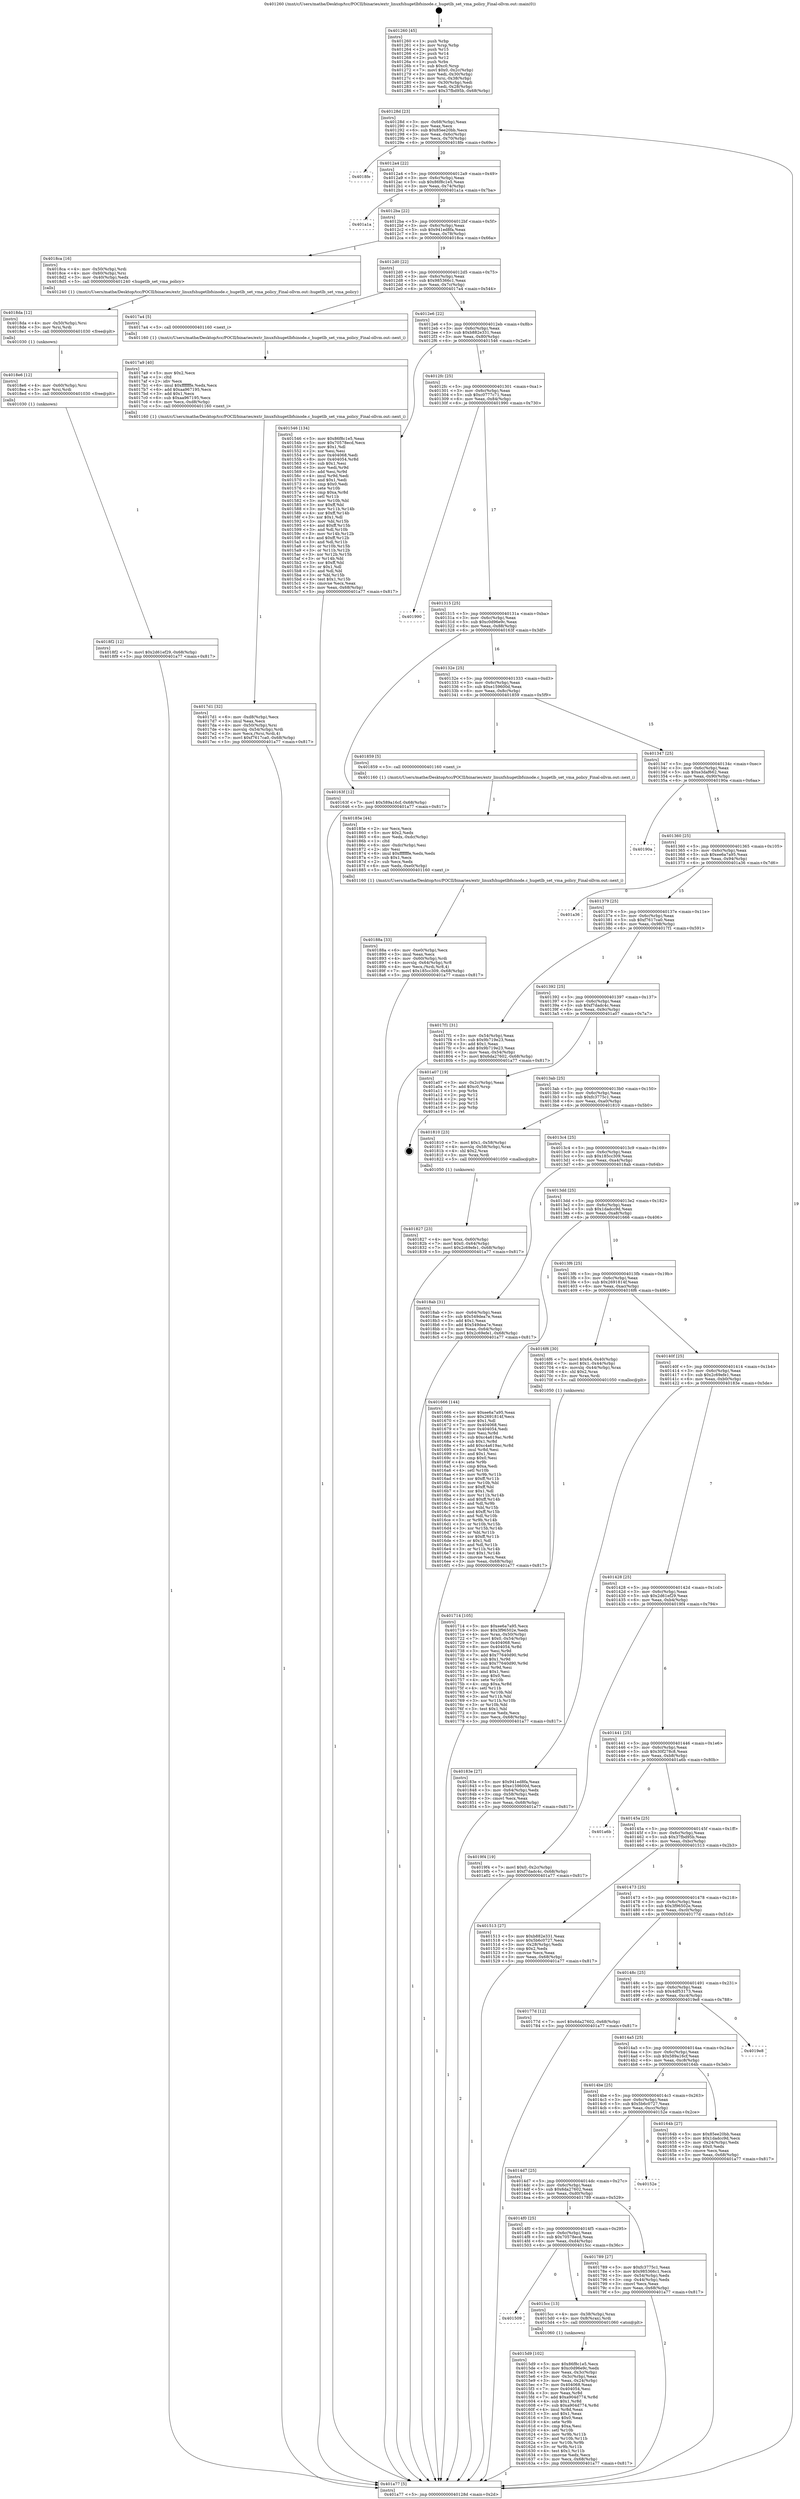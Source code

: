 digraph "0x401260" {
  label = "0x401260 (/mnt/c/Users/mathe/Desktop/tcc/POCII/binaries/extr_linuxfshugetlbfsinode.c_hugetlb_set_vma_policy_Final-ollvm.out::main(0))"
  labelloc = "t"
  node[shape=record]

  Entry [label="",width=0.3,height=0.3,shape=circle,fillcolor=black,style=filled]
  "0x40128d" [label="{
     0x40128d [23]\l
     | [instrs]\l
     &nbsp;&nbsp;0x40128d \<+3\>: mov -0x68(%rbp),%eax\l
     &nbsp;&nbsp;0x401290 \<+2\>: mov %eax,%ecx\l
     &nbsp;&nbsp;0x401292 \<+6\>: sub $0x85ee20bb,%ecx\l
     &nbsp;&nbsp;0x401298 \<+3\>: mov %eax,-0x6c(%rbp)\l
     &nbsp;&nbsp;0x40129b \<+3\>: mov %ecx,-0x70(%rbp)\l
     &nbsp;&nbsp;0x40129e \<+6\>: je 00000000004018fe \<main+0x69e\>\l
  }"]
  "0x4018fe" [label="{
     0x4018fe\l
  }", style=dashed]
  "0x4012a4" [label="{
     0x4012a4 [22]\l
     | [instrs]\l
     &nbsp;&nbsp;0x4012a4 \<+5\>: jmp 00000000004012a9 \<main+0x49\>\l
     &nbsp;&nbsp;0x4012a9 \<+3\>: mov -0x6c(%rbp),%eax\l
     &nbsp;&nbsp;0x4012ac \<+5\>: sub $0x86f8c1e5,%eax\l
     &nbsp;&nbsp;0x4012b1 \<+3\>: mov %eax,-0x74(%rbp)\l
     &nbsp;&nbsp;0x4012b4 \<+6\>: je 0000000000401a1a \<main+0x7ba\>\l
  }"]
  Exit [label="",width=0.3,height=0.3,shape=circle,fillcolor=black,style=filled,peripheries=2]
  "0x401a1a" [label="{
     0x401a1a\l
  }", style=dashed]
  "0x4012ba" [label="{
     0x4012ba [22]\l
     | [instrs]\l
     &nbsp;&nbsp;0x4012ba \<+5\>: jmp 00000000004012bf \<main+0x5f\>\l
     &nbsp;&nbsp;0x4012bf \<+3\>: mov -0x6c(%rbp),%eax\l
     &nbsp;&nbsp;0x4012c2 \<+5\>: sub $0x941ed8fa,%eax\l
     &nbsp;&nbsp;0x4012c7 \<+3\>: mov %eax,-0x78(%rbp)\l
     &nbsp;&nbsp;0x4012ca \<+6\>: je 00000000004018ca \<main+0x66a\>\l
  }"]
  "0x4018f2" [label="{
     0x4018f2 [12]\l
     | [instrs]\l
     &nbsp;&nbsp;0x4018f2 \<+7\>: movl $0x2d61ef29,-0x68(%rbp)\l
     &nbsp;&nbsp;0x4018f9 \<+5\>: jmp 0000000000401a77 \<main+0x817\>\l
  }"]
  "0x4018ca" [label="{
     0x4018ca [16]\l
     | [instrs]\l
     &nbsp;&nbsp;0x4018ca \<+4\>: mov -0x50(%rbp),%rdi\l
     &nbsp;&nbsp;0x4018ce \<+4\>: mov -0x60(%rbp),%rsi\l
     &nbsp;&nbsp;0x4018d2 \<+3\>: mov -0x40(%rbp),%edx\l
     &nbsp;&nbsp;0x4018d5 \<+5\>: call 0000000000401240 \<hugetlb_set_vma_policy\>\l
     | [calls]\l
     &nbsp;&nbsp;0x401240 \{1\} (/mnt/c/Users/mathe/Desktop/tcc/POCII/binaries/extr_linuxfshugetlbfsinode.c_hugetlb_set_vma_policy_Final-ollvm.out::hugetlb_set_vma_policy)\l
  }"]
  "0x4012d0" [label="{
     0x4012d0 [22]\l
     | [instrs]\l
     &nbsp;&nbsp;0x4012d0 \<+5\>: jmp 00000000004012d5 \<main+0x75\>\l
     &nbsp;&nbsp;0x4012d5 \<+3\>: mov -0x6c(%rbp),%eax\l
     &nbsp;&nbsp;0x4012d8 \<+5\>: sub $0x985366c1,%eax\l
     &nbsp;&nbsp;0x4012dd \<+3\>: mov %eax,-0x7c(%rbp)\l
     &nbsp;&nbsp;0x4012e0 \<+6\>: je 00000000004017a4 \<main+0x544\>\l
  }"]
  "0x4018e6" [label="{
     0x4018e6 [12]\l
     | [instrs]\l
     &nbsp;&nbsp;0x4018e6 \<+4\>: mov -0x60(%rbp),%rsi\l
     &nbsp;&nbsp;0x4018ea \<+3\>: mov %rsi,%rdi\l
     &nbsp;&nbsp;0x4018ed \<+5\>: call 0000000000401030 \<free@plt\>\l
     | [calls]\l
     &nbsp;&nbsp;0x401030 \{1\} (unknown)\l
  }"]
  "0x4017a4" [label="{
     0x4017a4 [5]\l
     | [instrs]\l
     &nbsp;&nbsp;0x4017a4 \<+5\>: call 0000000000401160 \<next_i\>\l
     | [calls]\l
     &nbsp;&nbsp;0x401160 \{1\} (/mnt/c/Users/mathe/Desktop/tcc/POCII/binaries/extr_linuxfshugetlbfsinode.c_hugetlb_set_vma_policy_Final-ollvm.out::next_i)\l
  }"]
  "0x4012e6" [label="{
     0x4012e6 [22]\l
     | [instrs]\l
     &nbsp;&nbsp;0x4012e6 \<+5\>: jmp 00000000004012eb \<main+0x8b\>\l
     &nbsp;&nbsp;0x4012eb \<+3\>: mov -0x6c(%rbp),%eax\l
     &nbsp;&nbsp;0x4012ee \<+5\>: sub $0xb882e331,%eax\l
     &nbsp;&nbsp;0x4012f3 \<+3\>: mov %eax,-0x80(%rbp)\l
     &nbsp;&nbsp;0x4012f6 \<+6\>: je 0000000000401546 \<main+0x2e6\>\l
  }"]
  "0x4018da" [label="{
     0x4018da [12]\l
     | [instrs]\l
     &nbsp;&nbsp;0x4018da \<+4\>: mov -0x50(%rbp),%rsi\l
     &nbsp;&nbsp;0x4018de \<+3\>: mov %rsi,%rdi\l
     &nbsp;&nbsp;0x4018e1 \<+5\>: call 0000000000401030 \<free@plt\>\l
     | [calls]\l
     &nbsp;&nbsp;0x401030 \{1\} (unknown)\l
  }"]
  "0x401546" [label="{
     0x401546 [134]\l
     | [instrs]\l
     &nbsp;&nbsp;0x401546 \<+5\>: mov $0x86f8c1e5,%eax\l
     &nbsp;&nbsp;0x40154b \<+5\>: mov $0x70578ecd,%ecx\l
     &nbsp;&nbsp;0x401550 \<+2\>: mov $0x1,%dl\l
     &nbsp;&nbsp;0x401552 \<+2\>: xor %esi,%esi\l
     &nbsp;&nbsp;0x401554 \<+7\>: mov 0x404068,%edi\l
     &nbsp;&nbsp;0x40155b \<+8\>: mov 0x404054,%r8d\l
     &nbsp;&nbsp;0x401563 \<+3\>: sub $0x1,%esi\l
     &nbsp;&nbsp;0x401566 \<+3\>: mov %edi,%r9d\l
     &nbsp;&nbsp;0x401569 \<+3\>: add %esi,%r9d\l
     &nbsp;&nbsp;0x40156c \<+4\>: imul %r9d,%edi\l
     &nbsp;&nbsp;0x401570 \<+3\>: and $0x1,%edi\l
     &nbsp;&nbsp;0x401573 \<+3\>: cmp $0x0,%edi\l
     &nbsp;&nbsp;0x401576 \<+4\>: sete %r10b\l
     &nbsp;&nbsp;0x40157a \<+4\>: cmp $0xa,%r8d\l
     &nbsp;&nbsp;0x40157e \<+4\>: setl %r11b\l
     &nbsp;&nbsp;0x401582 \<+3\>: mov %r10b,%bl\l
     &nbsp;&nbsp;0x401585 \<+3\>: xor $0xff,%bl\l
     &nbsp;&nbsp;0x401588 \<+3\>: mov %r11b,%r14b\l
     &nbsp;&nbsp;0x40158b \<+4\>: xor $0xff,%r14b\l
     &nbsp;&nbsp;0x40158f \<+3\>: xor $0x1,%dl\l
     &nbsp;&nbsp;0x401592 \<+3\>: mov %bl,%r15b\l
     &nbsp;&nbsp;0x401595 \<+4\>: and $0xff,%r15b\l
     &nbsp;&nbsp;0x401599 \<+3\>: and %dl,%r10b\l
     &nbsp;&nbsp;0x40159c \<+3\>: mov %r14b,%r12b\l
     &nbsp;&nbsp;0x40159f \<+4\>: and $0xff,%r12b\l
     &nbsp;&nbsp;0x4015a3 \<+3\>: and %dl,%r11b\l
     &nbsp;&nbsp;0x4015a6 \<+3\>: or %r10b,%r15b\l
     &nbsp;&nbsp;0x4015a9 \<+3\>: or %r11b,%r12b\l
     &nbsp;&nbsp;0x4015ac \<+3\>: xor %r12b,%r15b\l
     &nbsp;&nbsp;0x4015af \<+3\>: or %r14b,%bl\l
     &nbsp;&nbsp;0x4015b2 \<+3\>: xor $0xff,%bl\l
     &nbsp;&nbsp;0x4015b5 \<+3\>: or $0x1,%dl\l
     &nbsp;&nbsp;0x4015b8 \<+2\>: and %dl,%bl\l
     &nbsp;&nbsp;0x4015ba \<+3\>: or %bl,%r15b\l
     &nbsp;&nbsp;0x4015bd \<+4\>: test $0x1,%r15b\l
     &nbsp;&nbsp;0x4015c1 \<+3\>: cmovne %ecx,%eax\l
     &nbsp;&nbsp;0x4015c4 \<+3\>: mov %eax,-0x68(%rbp)\l
     &nbsp;&nbsp;0x4015c7 \<+5\>: jmp 0000000000401a77 \<main+0x817\>\l
  }"]
  "0x4012fc" [label="{
     0x4012fc [25]\l
     | [instrs]\l
     &nbsp;&nbsp;0x4012fc \<+5\>: jmp 0000000000401301 \<main+0xa1\>\l
     &nbsp;&nbsp;0x401301 \<+3\>: mov -0x6c(%rbp),%eax\l
     &nbsp;&nbsp;0x401304 \<+5\>: sub $0xc0777c71,%eax\l
     &nbsp;&nbsp;0x401309 \<+6\>: mov %eax,-0x84(%rbp)\l
     &nbsp;&nbsp;0x40130f \<+6\>: je 0000000000401990 \<main+0x730\>\l
  }"]
  "0x40188a" [label="{
     0x40188a [33]\l
     | [instrs]\l
     &nbsp;&nbsp;0x40188a \<+6\>: mov -0xe0(%rbp),%ecx\l
     &nbsp;&nbsp;0x401890 \<+3\>: imul %eax,%ecx\l
     &nbsp;&nbsp;0x401893 \<+4\>: mov -0x60(%rbp),%rdi\l
     &nbsp;&nbsp;0x401897 \<+4\>: movslq -0x64(%rbp),%r8\l
     &nbsp;&nbsp;0x40189b \<+4\>: mov %ecx,(%rdi,%r8,4)\l
     &nbsp;&nbsp;0x40189f \<+7\>: movl $0x185cc309,-0x68(%rbp)\l
     &nbsp;&nbsp;0x4018a6 \<+5\>: jmp 0000000000401a77 \<main+0x817\>\l
  }"]
  "0x401990" [label="{
     0x401990\l
  }", style=dashed]
  "0x401315" [label="{
     0x401315 [25]\l
     | [instrs]\l
     &nbsp;&nbsp;0x401315 \<+5\>: jmp 000000000040131a \<main+0xba\>\l
     &nbsp;&nbsp;0x40131a \<+3\>: mov -0x6c(%rbp),%eax\l
     &nbsp;&nbsp;0x40131d \<+5\>: sub $0xc0d96e9c,%eax\l
     &nbsp;&nbsp;0x401322 \<+6\>: mov %eax,-0x88(%rbp)\l
     &nbsp;&nbsp;0x401328 \<+6\>: je 000000000040163f \<main+0x3df\>\l
  }"]
  "0x40185e" [label="{
     0x40185e [44]\l
     | [instrs]\l
     &nbsp;&nbsp;0x40185e \<+2\>: xor %ecx,%ecx\l
     &nbsp;&nbsp;0x401860 \<+5\>: mov $0x2,%edx\l
     &nbsp;&nbsp;0x401865 \<+6\>: mov %edx,-0xdc(%rbp)\l
     &nbsp;&nbsp;0x40186b \<+1\>: cltd\l
     &nbsp;&nbsp;0x40186c \<+6\>: mov -0xdc(%rbp),%esi\l
     &nbsp;&nbsp;0x401872 \<+2\>: idiv %esi\l
     &nbsp;&nbsp;0x401874 \<+6\>: imul $0xfffffffe,%edx,%edx\l
     &nbsp;&nbsp;0x40187a \<+3\>: sub $0x1,%ecx\l
     &nbsp;&nbsp;0x40187d \<+2\>: sub %ecx,%edx\l
     &nbsp;&nbsp;0x40187f \<+6\>: mov %edx,-0xe0(%rbp)\l
     &nbsp;&nbsp;0x401885 \<+5\>: call 0000000000401160 \<next_i\>\l
     | [calls]\l
     &nbsp;&nbsp;0x401160 \{1\} (/mnt/c/Users/mathe/Desktop/tcc/POCII/binaries/extr_linuxfshugetlbfsinode.c_hugetlb_set_vma_policy_Final-ollvm.out::next_i)\l
  }"]
  "0x40163f" [label="{
     0x40163f [12]\l
     | [instrs]\l
     &nbsp;&nbsp;0x40163f \<+7\>: movl $0x589a16cf,-0x68(%rbp)\l
     &nbsp;&nbsp;0x401646 \<+5\>: jmp 0000000000401a77 \<main+0x817\>\l
  }"]
  "0x40132e" [label="{
     0x40132e [25]\l
     | [instrs]\l
     &nbsp;&nbsp;0x40132e \<+5\>: jmp 0000000000401333 \<main+0xd3\>\l
     &nbsp;&nbsp;0x401333 \<+3\>: mov -0x6c(%rbp),%eax\l
     &nbsp;&nbsp;0x401336 \<+5\>: sub $0xe159600d,%eax\l
     &nbsp;&nbsp;0x40133b \<+6\>: mov %eax,-0x8c(%rbp)\l
     &nbsp;&nbsp;0x401341 \<+6\>: je 0000000000401859 \<main+0x5f9\>\l
  }"]
  "0x401827" [label="{
     0x401827 [23]\l
     | [instrs]\l
     &nbsp;&nbsp;0x401827 \<+4\>: mov %rax,-0x60(%rbp)\l
     &nbsp;&nbsp;0x40182b \<+7\>: movl $0x0,-0x64(%rbp)\l
     &nbsp;&nbsp;0x401832 \<+7\>: movl $0x2c69efe1,-0x68(%rbp)\l
     &nbsp;&nbsp;0x401839 \<+5\>: jmp 0000000000401a77 \<main+0x817\>\l
  }"]
  "0x401859" [label="{
     0x401859 [5]\l
     | [instrs]\l
     &nbsp;&nbsp;0x401859 \<+5\>: call 0000000000401160 \<next_i\>\l
     | [calls]\l
     &nbsp;&nbsp;0x401160 \{1\} (/mnt/c/Users/mathe/Desktop/tcc/POCII/binaries/extr_linuxfshugetlbfsinode.c_hugetlb_set_vma_policy_Final-ollvm.out::next_i)\l
  }"]
  "0x401347" [label="{
     0x401347 [25]\l
     | [instrs]\l
     &nbsp;&nbsp;0x401347 \<+5\>: jmp 000000000040134c \<main+0xec\>\l
     &nbsp;&nbsp;0x40134c \<+3\>: mov -0x6c(%rbp),%eax\l
     &nbsp;&nbsp;0x40134f \<+5\>: sub $0xe3daf662,%eax\l
     &nbsp;&nbsp;0x401354 \<+6\>: mov %eax,-0x90(%rbp)\l
     &nbsp;&nbsp;0x40135a \<+6\>: je 000000000040190a \<main+0x6aa\>\l
  }"]
  "0x4017d1" [label="{
     0x4017d1 [32]\l
     | [instrs]\l
     &nbsp;&nbsp;0x4017d1 \<+6\>: mov -0xd8(%rbp),%ecx\l
     &nbsp;&nbsp;0x4017d7 \<+3\>: imul %eax,%ecx\l
     &nbsp;&nbsp;0x4017da \<+4\>: mov -0x50(%rbp),%rsi\l
     &nbsp;&nbsp;0x4017de \<+4\>: movslq -0x54(%rbp),%rdi\l
     &nbsp;&nbsp;0x4017e2 \<+3\>: mov %ecx,(%rsi,%rdi,4)\l
     &nbsp;&nbsp;0x4017e5 \<+7\>: movl $0xf7617ca0,-0x68(%rbp)\l
     &nbsp;&nbsp;0x4017ec \<+5\>: jmp 0000000000401a77 \<main+0x817\>\l
  }"]
  "0x40190a" [label="{
     0x40190a\l
  }", style=dashed]
  "0x401360" [label="{
     0x401360 [25]\l
     | [instrs]\l
     &nbsp;&nbsp;0x401360 \<+5\>: jmp 0000000000401365 \<main+0x105\>\l
     &nbsp;&nbsp;0x401365 \<+3\>: mov -0x6c(%rbp),%eax\l
     &nbsp;&nbsp;0x401368 \<+5\>: sub $0xee6a7a95,%eax\l
     &nbsp;&nbsp;0x40136d \<+6\>: mov %eax,-0x94(%rbp)\l
     &nbsp;&nbsp;0x401373 \<+6\>: je 0000000000401a36 \<main+0x7d6\>\l
  }"]
  "0x4017a9" [label="{
     0x4017a9 [40]\l
     | [instrs]\l
     &nbsp;&nbsp;0x4017a9 \<+5\>: mov $0x2,%ecx\l
     &nbsp;&nbsp;0x4017ae \<+1\>: cltd\l
     &nbsp;&nbsp;0x4017af \<+2\>: idiv %ecx\l
     &nbsp;&nbsp;0x4017b1 \<+6\>: imul $0xfffffffe,%edx,%ecx\l
     &nbsp;&nbsp;0x4017b7 \<+6\>: add $0xaa967195,%ecx\l
     &nbsp;&nbsp;0x4017bd \<+3\>: add $0x1,%ecx\l
     &nbsp;&nbsp;0x4017c0 \<+6\>: sub $0xaa967195,%ecx\l
     &nbsp;&nbsp;0x4017c6 \<+6\>: mov %ecx,-0xd8(%rbp)\l
     &nbsp;&nbsp;0x4017cc \<+5\>: call 0000000000401160 \<next_i\>\l
     | [calls]\l
     &nbsp;&nbsp;0x401160 \{1\} (/mnt/c/Users/mathe/Desktop/tcc/POCII/binaries/extr_linuxfshugetlbfsinode.c_hugetlb_set_vma_policy_Final-ollvm.out::next_i)\l
  }"]
  "0x401a36" [label="{
     0x401a36\l
  }", style=dashed]
  "0x401379" [label="{
     0x401379 [25]\l
     | [instrs]\l
     &nbsp;&nbsp;0x401379 \<+5\>: jmp 000000000040137e \<main+0x11e\>\l
     &nbsp;&nbsp;0x40137e \<+3\>: mov -0x6c(%rbp),%eax\l
     &nbsp;&nbsp;0x401381 \<+5\>: sub $0xf7617ca0,%eax\l
     &nbsp;&nbsp;0x401386 \<+6\>: mov %eax,-0x98(%rbp)\l
     &nbsp;&nbsp;0x40138c \<+6\>: je 00000000004017f1 \<main+0x591\>\l
  }"]
  "0x401714" [label="{
     0x401714 [105]\l
     | [instrs]\l
     &nbsp;&nbsp;0x401714 \<+5\>: mov $0xee6a7a95,%ecx\l
     &nbsp;&nbsp;0x401719 \<+5\>: mov $0x3f96502e,%edx\l
     &nbsp;&nbsp;0x40171e \<+4\>: mov %rax,-0x50(%rbp)\l
     &nbsp;&nbsp;0x401722 \<+7\>: movl $0x0,-0x54(%rbp)\l
     &nbsp;&nbsp;0x401729 \<+7\>: mov 0x404068,%esi\l
     &nbsp;&nbsp;0x401730 \<+8\>: mov 0x404054,%r8d\l
     &nbsp;&nbsp;0x401738 \<+3\>: mov %esi,%r9d\l
     &nbsp;&nbsp;0x40173b \<+7\>: add $0x77640d90,%r9d\l
     &nbsp;&nbsp;0x401742 \<+4\>: sub $0x1,%r9d\l
     &nbsp;&nbsp;0x401746 \<+7\>: sub $0x77640d90,%r9d\l
     &nbsp;&nbsp;0x40174d \<+4\>: imul %r9d,%esi\l
     &nbsp;&nbsp;0x401751 \<+3\>: and $0x1,%esi\l
     &nbsp;&nbsp;0x401754 \<+3\>: cmp $0x0,%esi\l
     &nbsp;&nbsp;0x401757 \<+4\>: sete %r10b\l
     &nbsp;&nbsp;0x40175b \<+4\>: cmp $0xa,%r8d\l
     &nbsp;&nbsp;0x40175f \<+4\>: setl %r11b\l
     &nbsp;&nbsp;0x401763 \<+3\>: mov %r10b,%bl\l
     &nbsp;&nbsp;0x401766 \<+3\>: and %r11b,%bl\l
     &nbsp;&nbsp;0x401769 \<+3\>: xor %r11b,%r10b\l
     &nbsp;&nbsp;0x40176c \<+3\>: or %r10b,%bl\l
     &nbsp;&nbsp;0x40176f \<+3\>: test $0x1,%bl\l
     &nbsp;&nbsp;0x401772 \<+3\>: cmovne %edx,%ecx\l
     &nbsp;&nbsp;0x401775 \<+3\>: mov %ecx,-0x68(%rbp)\l
     &nbsp;&nbsp;0x401778 \<+5\>: jmp 0000000000401a77 \<main+0x817\>\l
  }"]
  "0x4017f1" [label="{
     0x4017f1 [31]\l
     | [instrs]\l
     &nbsp;&nbsp;0x4017f1 \<+3\>: mov -0x54(%rbp),%eax\l
     &nbsp;&nbsp;0x4017f4 \<+5\>: sub $0x9b719e23,%eax\l
     &nbsp;&nbsp;0x4017f9 \<+3\>: add $0x1,%eax\l
     &nbsp;&nbsp;0x4017fc \<+5\>: add $0x9b719e23,%eax\l
     &nbsp;&nbsp;0x401801 \<+3\>: mov %eax,-0x54(%rbp)\l
     &nbsp;&nbsp;0x401804 \<+7\>: movl $0x6da27602,-0x68(%rbp)\l
     &nbsp;&nbsp;0x40180b \<+5\>: jmp 0000000000401a77 \<main+0x817\>\l
  }"]
  "0x401392" [label="{
     0x401392 [25]\l
     | [instrs]\l
     &nbsp;&nbsp;0x401392 \<+5\>: jmp 0000000000401397 \<main+0x137\>\l
     &nbsp;&nbsp;0x401397 \<+3\>: mov -0x6c(%rbp),%eax\l
     &nbsp;&nbsp;0x40139a \<+5\>: sub $0xf7dadc4c,%eax\l
     &nbsp;&nbsp;0x40139f \<+6\>: mov %eax,-0x9c(%rbp)\l
     &nbsp;&nbsp;0x4013a5 \<+6\>: je 0000000000401a07 \<main+0x7a7\>\l
  }"]
  "0x4015d9" [label="{
     0x4015d9 [102]\l
     | [instrs]\l
     &nbsp;&nbsp;0x4015d9 \<+5\>: mov $0x86f8c1e5,%ecx\l
     &nbsp;&nbsp;0x4015de \<+5\>: mov $0xc0d96e9c,%edx\l
     &nbsp;&nbsp;0x4015e3 \<+3\>: mov %eax,-0x3c(%rbp)\l
     &nbsp;&nbsp;0x4015e6 \<+3\>: mov -0x3c(%rbp),%eax\l
     &nbsp;&nbsp;0x4015e9 \<+3\>: mov %eax,-0x24(%rbp)\l
     &nbsp;&nbsp;0x4015ec \<+7\>: mov 0x404068,%eax\l
     &nbsp;&nbsp;0x4015f3 \<+7\>: mov 0x404054,%esi\l
     &nbsp;&nbsp;0x4015fa \<+3\>: mov %eax,%r8d\l
     &nbsp;&nbsp;0x4015fd \<+7\>: add $0xa904d774,%r8d\l
     &nbsp;&nbsp;0x401604 \<+4\>: sub $0x1,%r8d\l
     &nbsp;&nbsp;0x401608 \<+7\>: sub $0xa904d774,%r8d\l
     &nbsp;&nbsp;0x40160f \<+4\>: imul %r8d,%eax\l
     &nbsp;&nbsp;0x401613 \<+3\>: and $0x1,%eax\l
     &nbsp;&nbsp;0x401616 \<+3\>: cmp $0x0,%eax\l
     &nbsp;&nbsp;0x401619 \<+4\>: sete %r9b\l
     &nbsp;&nbsp;0x40161d \<+3\>: cmp $0xa,%esi\l
     &nbsp;&nbsp;0x401620 \<+4\>: setl %r10b\l
     &nbsp;&nbsp;0x401624 \<+3\>: mov %r9b,%r11b\l
     &nbsp;&nbsp;0x401627 \<+3\>: and %r10b,%r11b\l
     &nbsp;&nbsp;0x40162a \<+3\>: xor %r10b,%r9b\l
     &nbsp;&nbsp;0x40162d \<+3\>: or %r9b,%r11b\l
     &nbsp;&nbsp;0x401630 \<+4\>: test $0x1,%r11b\l
     &nbsp;&nbsp;0x401634 \<+3\>: cmovne %edx,%ecx\l
     &nbsp;&nbsp;0x401637 \<+3\>: mov %ecx,-0x68(%rbp)\l
     &nbsp;&nbsp;0x40163a \<+5\>: jmp 0000000000401a77 \<main+0x817\>\l
  }"]
  "0x401a07" [label="{
     0x401a07 [19]\l
     | [instrs]\l
     &nbsp;&nbsp;0x401a07 \<+3\>: mov -0x2c(%rbp),%eax\l
     &nbsp;&nbsp;0x401a0a \<+7\>: add $0xc0,%rsp\l
     &nbsp;&nbsp;0x401a11 \<+1\>: pop %rbx\l
     &nbsp;&nbsp;0x401a12 \<+2\>: pop %r12\l
     &nbsp;&nbsp;0x401a14 \<+2\>: pop %r14\l
     &nbsp;&nbsp;0x401a16 \<+2\>: pop %r15\l
     &nbsp;&nbsp;0x401a18 \<+1\>: pop %rbp\l
     &nbsp;&nbsp;0x401a19 \<+1\>: ret\l
  }"]
  "0x4013ab" [label="{
     0x4013ab [25]\l
     | [instrs]\l
     &nbsp;&nbsp;0x4013ab \<+5\>: jmp 00000000004013b0 \<main+0x150\>\l
     &nbsp;&nbsp;0x4013b0 \<+3\>: mov -0x6c(%rbp),%eax\l
     &nbsp;&nbsp;0x4013b3 \<+5\>: sub $0xfc3775c1,%eax\l
     &nbsp;&nbsp;0x4013b8 \<+6\>: mov %eax,-0xa0(%rbp)\l
     &nbsp;&nbsp;0x4013be \<+6\>: je 0000000000401810 \<main+0x5b0\>\l
  }"]
  "0x401509" [label="{
     0x401509\l
  }", style=dashed]
  "0x401810" [label="{
     0x401810 [23]\l
     | [instrs]\l
     &nbsp;&nbsp;0x401810 \<+7\>: movl $0x1,-0x58(%rbp)\l
     &nbsp;&nbsp;0x401817 \<+4\>: movslq -0x58(%rbp),%rax\l
     &nbsp;&nbsp;0x40181b \<+4\>: shl $0x2,%rax\l
     &nbsp;&nbsp;0x40181f \<+3\>: mov %rax,%rdi\l
     &nbsp;&nbsp;0x401822 \<+5\>: call 0000000000401050 \<malloc@plt\>\l
     | [calls]\l
     &nbsp;&nbsp;0x401050 \{1\} (unknown)\l
  }"]
  "0x4013c4" [label="{
     0x4013c4 [25]\l
     | [instrs]\l
     &nbsp;&nbsp;0x4013c4 \<+5\>: jmp 00000000004013c9 \<main+0x169\>\l
     &nbsp;&nbsp;0x4013c9 \<+3\>: mov -0x6c(%rbp),%eax\l
     &nbsp;&nbsp;0x4013cc \<+5\>: sub $0x185cc309,%eax\l
     &nbsp;&nbsp;0x4013d1 \<+6\>: mov %eax,-0xa4(%rbp)\l
     &nbsp;&nbsp;0x4013d7 \<+6\>: je 00000000004018ab \<main+0x64b\>\l
  }"]
  "0x4015cc" [label="{
     0x4015cc [13]\l
     | [instrs]\l
     &nbsp;&nbsp;0x4015cc \<+4\>: mov -0x38(%rbp),%rax\l
     &nbsp;&nbsp;0x4015d0 \<+4\>: mov 0x8(%rax),%rdi\l
     &nbsp;&nbsp;0x4015d4 \<+5\>: call 0000000000401060 \<atoi@plt\>\l
     | [calls]\l
     &nbsp;&nbsp;0x401060 \{1\} (unknown)\l
  }"]
  "0x4018ab" [label="{
     0x4018ab [31]\l
     | [instrs]\l
     &nbsp;&nbsp;0x4018ab \<+3\>: mov -0x64(%rbp),%eax\l
     &nbsp;&nbsp;0x4018ae \<+5\>: sub $0x549dea7e,%eax\l
     &nbsp;&nbsp;0x4018b3 \<+3\>: add $0x1,%eax\l
     &nbsp;&nbsp;0x4018b6 \<+5\>: add $0x549dea7e,%eax\l
     &nbsp;&nbsp;0x4018bb \<+3\>: mov %eax,-0x64(%rbp)\l
     &nbsp;&nbsp;0x4018be \<+7\>: movl $0x2c69efe1,-0x68(%rbp)\l
     &nbsp;&nbsp;0x4018c5 \<+5\>: jmp 0000000000401a77 \<main+0x817\>\l
  }"]
  "0x4013dd" [label="{
     0x4013dd [25]\l
     | [instrs]\l
     &nbsp;&nbsp;0x4013dd \<+5\>: jmp 00000000004013e2 \<main+0x182\>\l
     &nbsp;&nbsp;0x4013e2 \<+3\>: mov -0x6c(%rbp),%eax\l
     &nbsp;&nbsp;0x4013e5 \<+5\>: sub $0x1dadcc9d,%eax\l
     &nbsp;&nbsp;0x4013ea \<+6\>: mov %eax,-0xa8(%rbp)\l
     &nbsp;&nbsp;0x4013f0 \<+6\>: je 0000000000401666 \<main+0x406\>\l
  }"]
  "0x4014f0" [label="{
     0x4014f0 [25]\l
     | [instrs]\l
     &nbsp;&nbsp;0x4014f0 \<+5\>: jmp 00000000004014f5 \<main+0x295\>\l
     &nbsp;&nbsp;0x4014f5 \<+3\>: mov -0x6c(%rbp),%eax\l
     &nbsp;&nbsp;0x4014f8 \<+5\>: sub $0x70578ecd,%eax\l
     &nbsp;&nbsp;0x4014fd \<+6\>: mov %eax,-0xd4(%rbp)\l
     &nbsp;&nbsp;0x401503 \<+6\>: je 00000000004015cc \<main+0x36c\>\l
  }"]
  "0x401666" [label="{
     0x401666 [144]\l
     | [instrs]\l
     &nbsp;&nbsp;0x401666 \<+5\>: mov $0xee6a7a95,%eax\l
     &nbsp;&nbsp;0x40166b \<+5\>: mov $0x2691814f,%ecx\l
     &nbsp;&nbsp;0x401670 \<+2\>: mov $0x1,%dl\l
     &nbsp;&nbsp;0x401672 \<+7\>: mov 0x404068,%esi\l
     &nbsp;&nbsp;0x401679 \<+7\>: mov 0x404054,%edi\l
     &nbsp;&nbsp;0x401680 \<+3\>: mov %esi,%r8d\l
     &nbsp;&nbsp;0x401683 \<+7\>: sub $0xc4a619ac,%r8d\l
     &nbsp;&nbsp;0x40168a \<+4\>: sub $0x1,%r8d\l
     &nbsp;&nbsp;0x40168e \<+7\>: add $0xc4a619ac,%r8d\l
     &nbsp;&nbsp;0x401695 \<+4\>: imul %r8d,%esi\l
     &nbsp;&nbsp;0x401699 \<+3\>: and $0x1,%esi\l
     &nbsp;&nbsp;0x40169c \<+3\>: cmp $0x0,%esi\l
     &nbsp;&nbsp;0x40169f \<+4\>: sete %r9b\l
     &nbsp;&nbsp;0x4016a3 \<+3\>: cmp $0xa,%edi\l
     &nbsp;&nbsp;0x4016a6 \<+4\>: setl %r10b\l
     &nbsp;&nbsp;0x4016aa \<+3\>: mov %r9b,%r11b\l
     &nbsp;&nbsp;0x4016ad \<+4\>: xor $0xff,%r11b\l
     &nbsp;&nbsp;0x4016b1 \<+3\>: mov %r10b,%bl\l
     &nbsp;&nbsp;0x4016b4 \<+3\>: xor $0xff,%bl\l
     &nbsp;&nbsp;0x4016b7 \<+3\>: xor $0x1,%dl\l
     &nbsp;&nbsp;0x4016ba \<+3\>: mov %r11b,%r14b\l
     &nbsp;&nbsp;0x4016bd \<+4\>: and $0xff,%r14b\l
     &nbsp;&nbsp;0x4016c1 \<+3\>: and %dl,%r9b\l
     &nbsp;&nbsp;0x4016c4 \<+3\>: mov %bl,%r15b\l
     &nbsp;&nbsp;0x4016c7 \<+4\>: and $0xff,%r15b\l
     &nbsp;&nbsp;0x4016cb \<+3\>: and %dl,%r10b\l
     &nbsp;&nbsp;0x4016ce \<+3\>: or %r9b,%r14b\l
     &nbsp;&nbsp;0x4016d1 \<+3\>: or %r10b,%r15b\l
     &nbsp;&nbsp;0x4016d4 \<+3\>: xor %r15b,%r14b\l
     &nbsp;&nbsp;0x4016d7 \<+3\>: or %bl,%r11b\l
     &nbsp;&nbsp;0x4016da \<+4\>: xor $0xff,%r11b\l
     &nbsp;&nbsp;0x4016de \<+3\>: or $0x1,%dl\l
     &nbsp;&nbsp;0x4016e1 \<+3\>: and %dl,%r11b\l
     &nbsp;&nbsp;0x4016e4 \<+3\>: or %r11b,%r14b\l
     &nbsp;&nbsp;0x4016e7 \<+4\>: test $0x1,%r14b\l
     &nbsp;&nbsp;0x4016eb \<+3\>: cmovne %ecx,%eax\l
     &nbsp;&nbsp;0x4016ee \<+3\>: mov %eax,-0x68(%rbp)\l
     &nbsp;&nbsp;0x4016f1 \<+5\>: jmp 0000000000401a77 \<main+0x817\>\l
  }"]
  "0x4013f6" [label="{
     0x4013f6 [25]\l
     | [instrs]\l
     &nbsp;&nbsp;0x4013f6 \<+5\>: jmp 00000000004013fb \<main+0x19b\>\l
     &nbsp;&nbsp;0x4013fb \<+3\>: mov -0x6c(%rbp),%eax\l
     &nbsp;&nbsp;0x4013fe \<+5\>: sub $0x2691814f,%eax\l
     &nbsp;&nbsp;0x401403 \<+6\>: mov %eax,-0xac(%rbp)\l
     &nbsp;&nbsp;0x401409 \<+6\>: je 00000000004016f6 \<main+0x496\>\l
  }"]
  "0x401789" [label="{
     0x401789 [27]\l
     | [instrs]\l
     &nbsp;&nbsp;0x401789 \<+5\>: mov $0xfc3775c1,%eax\l
     &nbsp;&nbsp;0x40178e \<+5\>: mov $0x985366c1,%ecx\l
     &nbsp;&nbsp;0x401793 \<+3\>: mov -0x54(%rbp),%edx\l
     &nbsp;&nbsp;0x401796 \<+3\>: cmp -0x44(%rbp),%edx\l
     &nbsp;&nbsp;0x401799 \<+3\>: cmovl %ecx,%eax\l
     &nbsp;&nbsp;0x40179c \<+3\>: mov %eax,-0x68(%rbp)\l
     &nbsp;&nbsp;0x40179f \<+5\>: jmp 0000000000401a77 \<main+0x817\>\l
  }"]
  "0x4016f6" [label="{
     0x4016f6 [30]\l
     | [instrs]\l
     &nbsp;&nbsp;0x4016f6 \<+7\>: movl $0x64,-0x40(%rbp)\l
     &nbsp;&nbsp;0x4016fd \<+7\>: movl $0x1,-0x44(%rbp)\l
     &nbsp;&nbsp;0x401704 \<+4\>: movslq -0x44(%rbp),%rax\l
     &nbsp;&nbsp;0x401708 \<+4\>: shl $0x2,%rax\l
     &nbsp;&nbsp;0x40170c \<+3\>: mov %rax,%rdi\l
     &nbsp;&nbsp;0x40170f \<+5\>: call 0000000000401050 \<malloc@plt\>\l
     | [calls]\l
     &nbsp;&nbsp;0x401050 \{1\} (unknown)\l
  }"]
  "0x40140f" [label="{
     0x40140f [25]\l
     | [instrs]\l
     &nbsp;&nbsp;0x40140f \<+5\>: jmp 0000000000401414 \<main+0x1b4\>\l
     &nbsp;&nbsp;0x401414 \<+3\>: mov -0x6c(%rbp),%eax\l
     &nbsp;&nbsp;0x401417 \<+5\>: sub $0x2c69efe1,%eax\l
     &nbsp;&nbsp;0x40141c \<+6\>: mov %eax,-0xb0(%rbp)\l
     &nbsp;&nbsp;0x401422 \<+6\>: je 000000000040183e \<main+0x5de\>\l
  }"]
  "0x4014d7" [label="{
     0x4014d7 [25]\l
     | [instrs]\l
     &nbsp;&nbsp;0x4014d7 \<+5\>: jmp 00000000004014dc \<main+0x27c\>\l
     &nbsp;&nbsp;0x4014dc \<+3\>: mov -0x6c(%rbp),%eax\l
     &nbsp;&nbsp;0x4014df \<+5\>: sub $0x6da27602,%eax\l
     &nbsp;&nbsp;0x4014e4 \<+6\>: mov %eax,-0xd0(%rbp)\l
     &nbsp;&nbsp;0x4014ea \<+6\>: je 0000000000401789 \<main+0x529\>\l
  }"]
  "0x40183e" [label="{
     0x40183e [27]\l
     | [instrs]\l
     &nbsp;&nbsp;0x40183e \<+5\>: mov $0x941ed8fa,%eax\l
     &nbsp;&nbsp;0x401843 \<+5\>: mov $0xe159600d,%ecx\l
     &nbsp;&nbsp;0x401848 \<+3\>: mov -0x64(%rbp),%edx\l
     &nbsp;&nbsp;0x40184b \<+3\>: cmp -0x58(%rbp),%edx\l
     &nbsp;&nbsp;0x40184e \<+3\>: cmovl %ecx,%eax\l
     &nbsp;&nbsp;0x401851 \<+3\>: mov %eax,-0x68(%rbp)\l
     &nbsp;&nbsp;0x401854 \<+5\>: jmp 0000000000401a77 \<main+0x817\>\l
  }"]
  "0x401428" [label="{
     0x401428 [25]\l
     | [instrs]\l
     &nbsp;&nbsp;0x401428 \<+5\>: jmp 000000000040142d \<main+0x1cd\>\l
     &nbsp;&nbsp;0x40142d \<+3\>: mov -0x6c(%rbp),%eax\l
     &nbsp;&nbsp;0x401430 \<+5\>: sub $0x2d61ef29,%eax\l
     &nbsp;&nbsp;0x401435 \<+6\>: mov %eax,-0xb4(%rbp)\l
     &nbsp;&nbsp;0x40143b \<+6\>: je 00000000004019f4 \<main+0x794\>\l
  }"]
  "0x40152e" [label="{
     0x40152e\l
  }", style=dashed]
  "0x4019f4" [label="{
     0x4019f4 [19]\l
     | [instrs]\l
     &nbsp;&nbsp;0x4019f4 \<+7\>: movl $0x0,-0x2c(%rbp)\l
     &nbsp;&nbsp;0x4019fb \<+7\>: movl $0xf7dadc4c,-0x68(%rbp)\l
     &nbsp;&nbsp;0x401a02 \<+5\>: jmp 0000000000401a77 \<main+0x817\>\l
  }"]
  "0x401441" [label="{
     0x401441 [25]\l
     | [instrs]\l
     &nbsp;&nbsp;0x401441 \<+5\>: jmp 0000000000401446 \<main+0x1e6\>\l
     &nbsp;&nbsp;0x401446 \<+3\>: mov -0x6c(%rbp),%eax\l
     &nbsp;&nbsp;0x401449 \<+5\>: sub $0x30f278c8,%eax\l
     &nbsp;&nbsp;0x40144e \<+6\>: mov %eax,-0xb8(%rbp)\l
     &nbsp;&nbsp;0x401454 \<+6\>: je 0000000000401a6b \<main+0x80b\>\l
  }"]
  "0x4014be" [label="{
     0x4014be [25]\l
     | [instrs]\l
     &nbsp;&nbsp;0x4014be \<+5\>: jmp 00000000004014c3 \<main+0x263\>\l
     &nbsp;&nbsp;0x4014c3 \<+3\>: mov -0x6c(%rbp),%eax\l
     &nbsp;&nbsp;0x4014c6 \<+5\>: sub $0x5b6c0727,%eax\l
     &nbsp;&nbsp;0x4014cb \<+6\>: mov %eax,-0xcc(%rbp)\l
     &nbsp;&nbsp;0x4014d1 \<+6\>: je 000000000040152e \<main+0x2ce\>\l
  }"]
  "0x401a6b" [label="{
     0x401a6b\l
  }", style=dashed]
  "0x40145a" [label="{
     0x40145a [25]\l
     | [instrs]\l
     &nbsp;&nbsp;0x40145a \<+5\>: jmp 000000000040145f \<main+0x1ff\>\l
     &nbsp;&nbsp;0x40145f \<+3\>: mov -0x6c(%rbp),%eax\l
     &nbsp;&nbsp;0x401462 \<+5\>: sub $0x37fbd95b,%eax\l
     &nbsp;&nbsp;0x401467 \<+6\>: mov %eax,-0xbc(%rbp)\l
     &nbsp;&nbsp;0x40146d \<+6\>: je 0000000000401513 \<main+0x2b3\>\l
  }"]
  "0x40164b" [label="{
     0x40164b [27]\l
     | [instrs]\l
     &nbsp;&nbsp;0x40164b \<+5\>: mov $0x85ee20bb,%eax\l
     &nbsp;&nbsp;0x401650 \<+5\>: mov $0x1dadcc9d,%ecx\l
     &nbsp;&nbsp;0x401655 \<+3\>: mov -0x24(%rbp),%edx\l
     &nbsp;&nbsp;0x401658 \<+3\>: cmp $0x0,%edx\l
     &nbsp;&nbsp;0x40165b \<+3\>: cmove %ecx,%eax\l
     &nbsp;&nbsp;0x40165e \<+3\>: mov %eax,-0x68(%rbp)\l
     &nbsp;&nbsp;0x401661 \<+5\>: jmp 0000000000401a77 \<main+0x817\>\l
  }"]
  "0x401513" [label="{
     0x401513 [27]\l
     | [instrs]\l
     &nbsp;&nbsp;0x401513 \<+5\>: mov $0xb882e331,%eax\l
     &nbsp;&nbsp;0x401518 \<+5\>: mov $0x5b6c0727,%ecx\l
     &nbsp;&nbsp;0x40151d \<+3\>: mov -0x28(%rbp),%edx\l
     &nbsp;&nbsp;0x401520 \<+3\>: cmp $0x2,%edx\l
     &nbsp;&nbsp;0x401523 \<+3\>: cmovne %ecx,%eax\l
     &nbsp;&nbsp;0x401526 \<+3\>: mov %eax,-0x68(%rbp)\l
     &nbsp;&nbsp;0x401529 \<+5\>: jmp 0000000000401a77 \<main+0x817\>\l
  }"]
  "0x401473" [label="{
     0x401473 [25]\l
     | [instrs]\l
     &nbsp;&nbsp;0x401473 \<+5\>: jmp 0000000000401478 \<main+0x218\>\l
     &nbsp;&nbsp;0x401478 \<+3\>: mov -0x6c(%rbp),%eax\l
     &nbsp;&nbsp;0x40147b \<+5\>: sub $0x3f96502e,%eax\l
     &nbsp;&nbsp;0x401480 \<+6\>: mov %eax,-0xc0(%rbp)\l
     &nbsp;&nbsp;0x401486 \<+6\>: je 000000000040177d \<main+0x51d\>\l
  }"]
  "0x401a77" [label="{
     0x401a77 [5]\l
     | [instrs]\l
     &nbsp;&nbsp;0x401a77 \<+5\>: jmp 000000000040128d \<main+0x2d\>\l
  }"]
  "0x401260" [label="{
     0x401260 [45]\l
     | [instrs]\l
     &nbsp;&nbsp;0x401260 \<+1\>: push %rbp\l
     &nbsp;&nbsp;0x401261 \<+3\>: mov %rsp,%rbp\l
     &nbsp;&nbsp;0x401264 \<+2\>: push %r15\l
     &nbsp;&nbsp;0x401266 \<+2\>: push %r14\l
     &nbsp;&nbsp;0x401268 \<+2\>: push %r12\l
     &nbsp;&nbsp;0x40126a \<+1\>: push %rbx\l
     &nbsp;&nbsp;0x40126b \<+7\>: sub $0xc0,%rsp\l
     &nbsp;&nbsp;0x401272 \<+7\>: movl $0x0,-0x2c(%rbp)\l
     &nbsp;&nbsp;0x401279 \<+3\>: mov %edi,-0x30(%rbp)\l
     &nbsp;&nbsp;0x40127c \<+4\>: mov %rsi,-0x38(%rbp)\l
     &nbsp;&nbsp;0x401280 \<+3\>: mov -0x30(%rbp),%edi\l
     &nbsp;&nbsp;0x401283 \<+3\>: mov %edi,-0x28(%rbp)\l
     &nbsp;&nbsp;0x401286 \<+7\>: movl $0x37fbd95b,-0x68(%rbp)\l
  }"]
  "0x4014a5" [label="{
     0x4014a5 [25]\l
     | [instrs]\l
     &nbsp;&nbsp;0x4014a5 \<+5\>: jmp 00000000004014aa \<main+0x24a\>\l
     &nbsp;&nbsp;0x4014aa \<+3\>: mov -0x6c(%rbp),%eax\l
     &nbsp;&nbsp;0x4014ad \<+5\>: sub $0x589a16cf,%eax\l
     &nbsp;&nbsp;0x4014b2 \<+6\>: mov %eax,-0xc8(%rbp)\l
     &nbsp;&nbsp;0x4014b8 \<+6\>: je 000000000040164b \<main+0x3eb\>\l
  }"]
  "0x40177d" [label="{
     0x40177d [12]\l
     | [instrs]\l
     &nbsp;&nbsp;0x40177d \<+7\>: movl $0x6da27602,-0x68(%rbp)\l
     &nbsp;&nbsp;0x401784 \<+5\>: jmp 0000000000401a77 \<main+0x817\>\l
  }"]
  "0x40148c" [label="{
     0x40148c [25]\l
     | [instrs]\l
     &nbsp;&nbsp;0x40148c \<+5\>: jmp 0000000000401491 \<main+0x231\>\l
     &nbsp;&nbsp;0x401491 \<+3\>: mov -0x6c(%rbp),%eax\l
     &nbsp;&nbsp;0x401494 \<+5\>: sub $0x4df53173,%eax\l
     &nbsp;&nbsp;0x401499 \<+6\>: mov %eax,-0xc4(%rbp)\l
     &nbsp;&nbsp;0x40149f \<+6\>: je 00000000004019e8 \<main+0x788\>\l
  }"]
  "0x4019e8" [label="{
     0x4019e8\l
  }", style=dashed]
  Entry -> "0x401260" [label=" 1"]
  "0x40128d" -> "0x4018fe" [label=" 0"]
  "0x40128d" -> "0x4012a4" [label=" 20"]
  "0x401a07" -> Exit [label=" 1"]
  "0x4012a4" -> "0x401a1a" [label=" 0"]
  "0x4012a4" -> "0x4012ba" [label=" 20"]
  "0x4019f4" -> "0x401a77" [label=" 1"]
  "0x4012ba" -> "0x4018ca" [label=" 1"]
  "0x4012ba" -> "0x4012d0" [label=" 19"]
  "0x4018f2" -> "0x401a77" [label=" 1"]
  "0x4012d0" -> "0x4017a4" [label=" 1"]
  "0x4012d0" -> "0x4012e6" [label=" 18"]
  "0x4018e6" -> "0x4018f2" [label=" 1"]
  "0x4012e6" -> "0x401546" [label=" 1"]
  "0x4012e6" -> "0x4012fc" [label=" 17"]
  "0x4018da" -> "0x4018e6" [label=" 1"]
  "0x4012fc" -> "0x401990" [label=" 0"]
  "0x4012fc" -> "0x401315" [label=" 17"]
  "0x4018ca" -> "0x4018da" [label=" 1"]
  "0x401315" -> "0x40163f" [label=" 1"]
  "0x401315" -> "0x40132e" [label=" 16"]
  "0x4018ab" -> "0x401a77" [label=" 1"]
  "0x40132e" -> "0x401859" [label=" 1"]
  "0x40132e" -> "0x401347" [label=" 15"]
  "0x40188a" -> "0x401a77" [label=" 1"]
  "0x401347" -> "0x40190a" [label=" 0"]
  "0x401347" -> "0x401360" [label=" 15"]
  "0x40185e" -> "0x40188a" [label=" 1"]
  "0x401360" -> "0x401a36" [label=" 0"]
  "0x401360" -> "0x401379" [label=" 15"]
  "0x401859" -> "0x40185e" [label=" 1"]
  "0x401379" -> "0x4017f1" [label=" 1"]
  "0x401379" -> "0x401392" [label=" 14"]
  "0x40183e" -> "0x401a77" [label=" 2"]
  "0x401392" -> "0x401a07" [label=" 1"]
  "0x401392" -> "0x4013ab" [label=" 13"]
  "0x401827" -> "0x401a77" [label=" 1"]
  "0x4013ab" -> "0x401810" [label=" 1"]
  "0x4013ab" -> "0x4013c4" [label=" 12"]
  "0x401810" -> "0x401827" [label=" 1"]
  "0x4013c4" -> "0x4018ab" [label=" 1"]
  "0x4013c4" -> "0x4013dd" [label=" 11"]
  "0x4017f1" -> "0x401a77" [label=" 1"]
  "0x4013dd" -> "0x401666" [label=" 1"]
  "0x4013dd" -> "0x4013f6" [label=" 10"]
  "0x4017a9" -> "0x4017d1" [label=" 1"]
  "0x4013f6" -> "0x4016f6" [label=" 1"]
  "0x4013f6" -> "0x40140f" [label=" 9"]
  "0x4017a4" -> "0x4017a9" [label=" 1"]
  "0x40140f" -> "0x40183e" [label=" 2"]
  "0x40140f" -> "0x401428" [label=" 7"]
  "0x40177d" -> "0x401a77" [label=" 1"]
  "0x401428" -> "0x4019f4" [label=" 1"]
  "0x401428" -> "0x401441" [label=" 6"]
  "0x401714" -> "0x401a77" [label=" 1"]
  "0x401441" -> "0x401a6b" [label=" 0"]
  "0x401441" -> "0x40145a" [label=" 6"]
  "0x401666" -> "0x401a77" [label=" 1"]
  "0x40145a" -> "0x401513" [label=" 1"]
  "0x40145a" -> "0x401473" [label=" 5"]
  "0x401513" -> "0x401a77" [label=" 1"]
  "0x401260" -> "0x40128d" [label=" 1"]
  "0x401a77" -> "0x40128d" [label=" 19"]
  "0x401546" -> "0x401a77" [label=" 1"]
  "0x40164b" -> "0x401a77" [label=" 1"]
  "0x401473" -> "0x40177d" [label=" 1"]
  "0x401473" -> "0x40148c" [label=" 4"]
  "0x4015d9" -> "0x401a77" [label=" 1"]
  "0x40148c" -> "0x4019e8" [label=" 0"]
  "0x40148c" -> "0x4014a5" [label=" 4"]
  "0x40163f" -> "0x401a77" [label=" 1"]
  "0x4014a5" -> "0x40164b" [label=" 1"]
  "0x4014a5" -> "0x4014be" [label=" 3"]
  "0x4016f6" -> "0x401714" [label=" 1"]
  "0x4014be" -> "0x40152e" [label=" 0"]
  "0x4014be" -> "0x4014d7" [label=" 3"]
  "0x401789" -> "0x401a77" [label=" 2"]
  "0x4014d7" -> "0x401789" [label=" 2"]
  "0x4014d7" -> "0x4014f0" [label=" 1"]
  "0x4017d1" -> "0x401a77" [label=" 1"]
  "0x4014f0" -> "0x4015cc" [label=" 1"]
  "0x4014f0" -> "0x401509" [label=" 0"]
  "0x4015cc" -> "0x4015d9" [label=" 1"]
}
